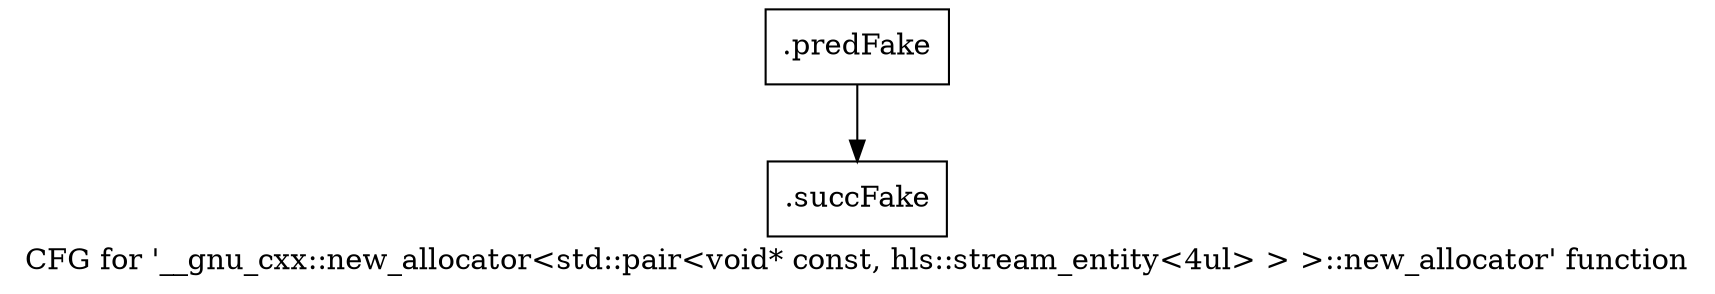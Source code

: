 digraph "CFG for '__gnu_cxx::new_allocator\<std::pair\<void* const, hls::stream_entity\<4ul\> \> \>::new_allocator' function" {
	label="CFG for '__gnu_cxx::new_allocator\<std::pair\<void* const, hls::stream_entity\<4ul\> \> \>::new_allocator' function";

	Node0x5ae1b30 [shape=record,filename="",linenumber="",label="{.predFake}"];
	Node0x5ae1b30 -> Node0x61099c0[ callList="" memoryops="" filename="/mnt/xilinx/Vitis_HLS/2021.2/tps/lnx64/gcc-6.2.0/lib/gcc/x86_64-pc-linux-gnu/6.2.0/../../../../include/c++/6.2.0/ext/new_allocator.h" execusionnum="2"];
	Node0x61099c0 [shape=record,filename="/mnt/xilinx/Vitis_HLS/2021.2/tps/lnx64/gcc-6.2.0/lib/gcc/x86_64-pc-linux-gnu/6.2.0/../../../../include/c++/6.2.0/ext/new_allocator.h",linenumber="79",label="{.succFake}"];
}
